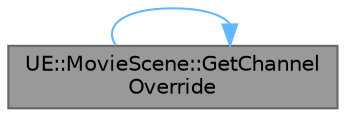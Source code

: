 digraph "UE::MovieScene::GetChannelOverride"
{
 // INTERACTIVE_SVG=YES
 // LATEX_PDF_SIZE
  bgcolor="transparent";
  edge [fontname=Helvetica,fontsize=10,labelfontname=Helvetica,labelfontsize=10];
  node [fontname=Helvetica,fontsize=10,shape=box,height=0.2,width=0.4];
  rankdir="LR";
  Node1 [id="Node000001",label="UE::MovieScene::GetChannel\lOverride",height=0.2,width=0.4,color="gray40", fillcolor="grey60", style="filled", fontcolor="black",tooltip="Utility function to return a channel override."];
  Node1 -> Node1 [id="edge1_Node000001_Node000001",color="steelblue1",style="solid",tooltip=" "];
}
